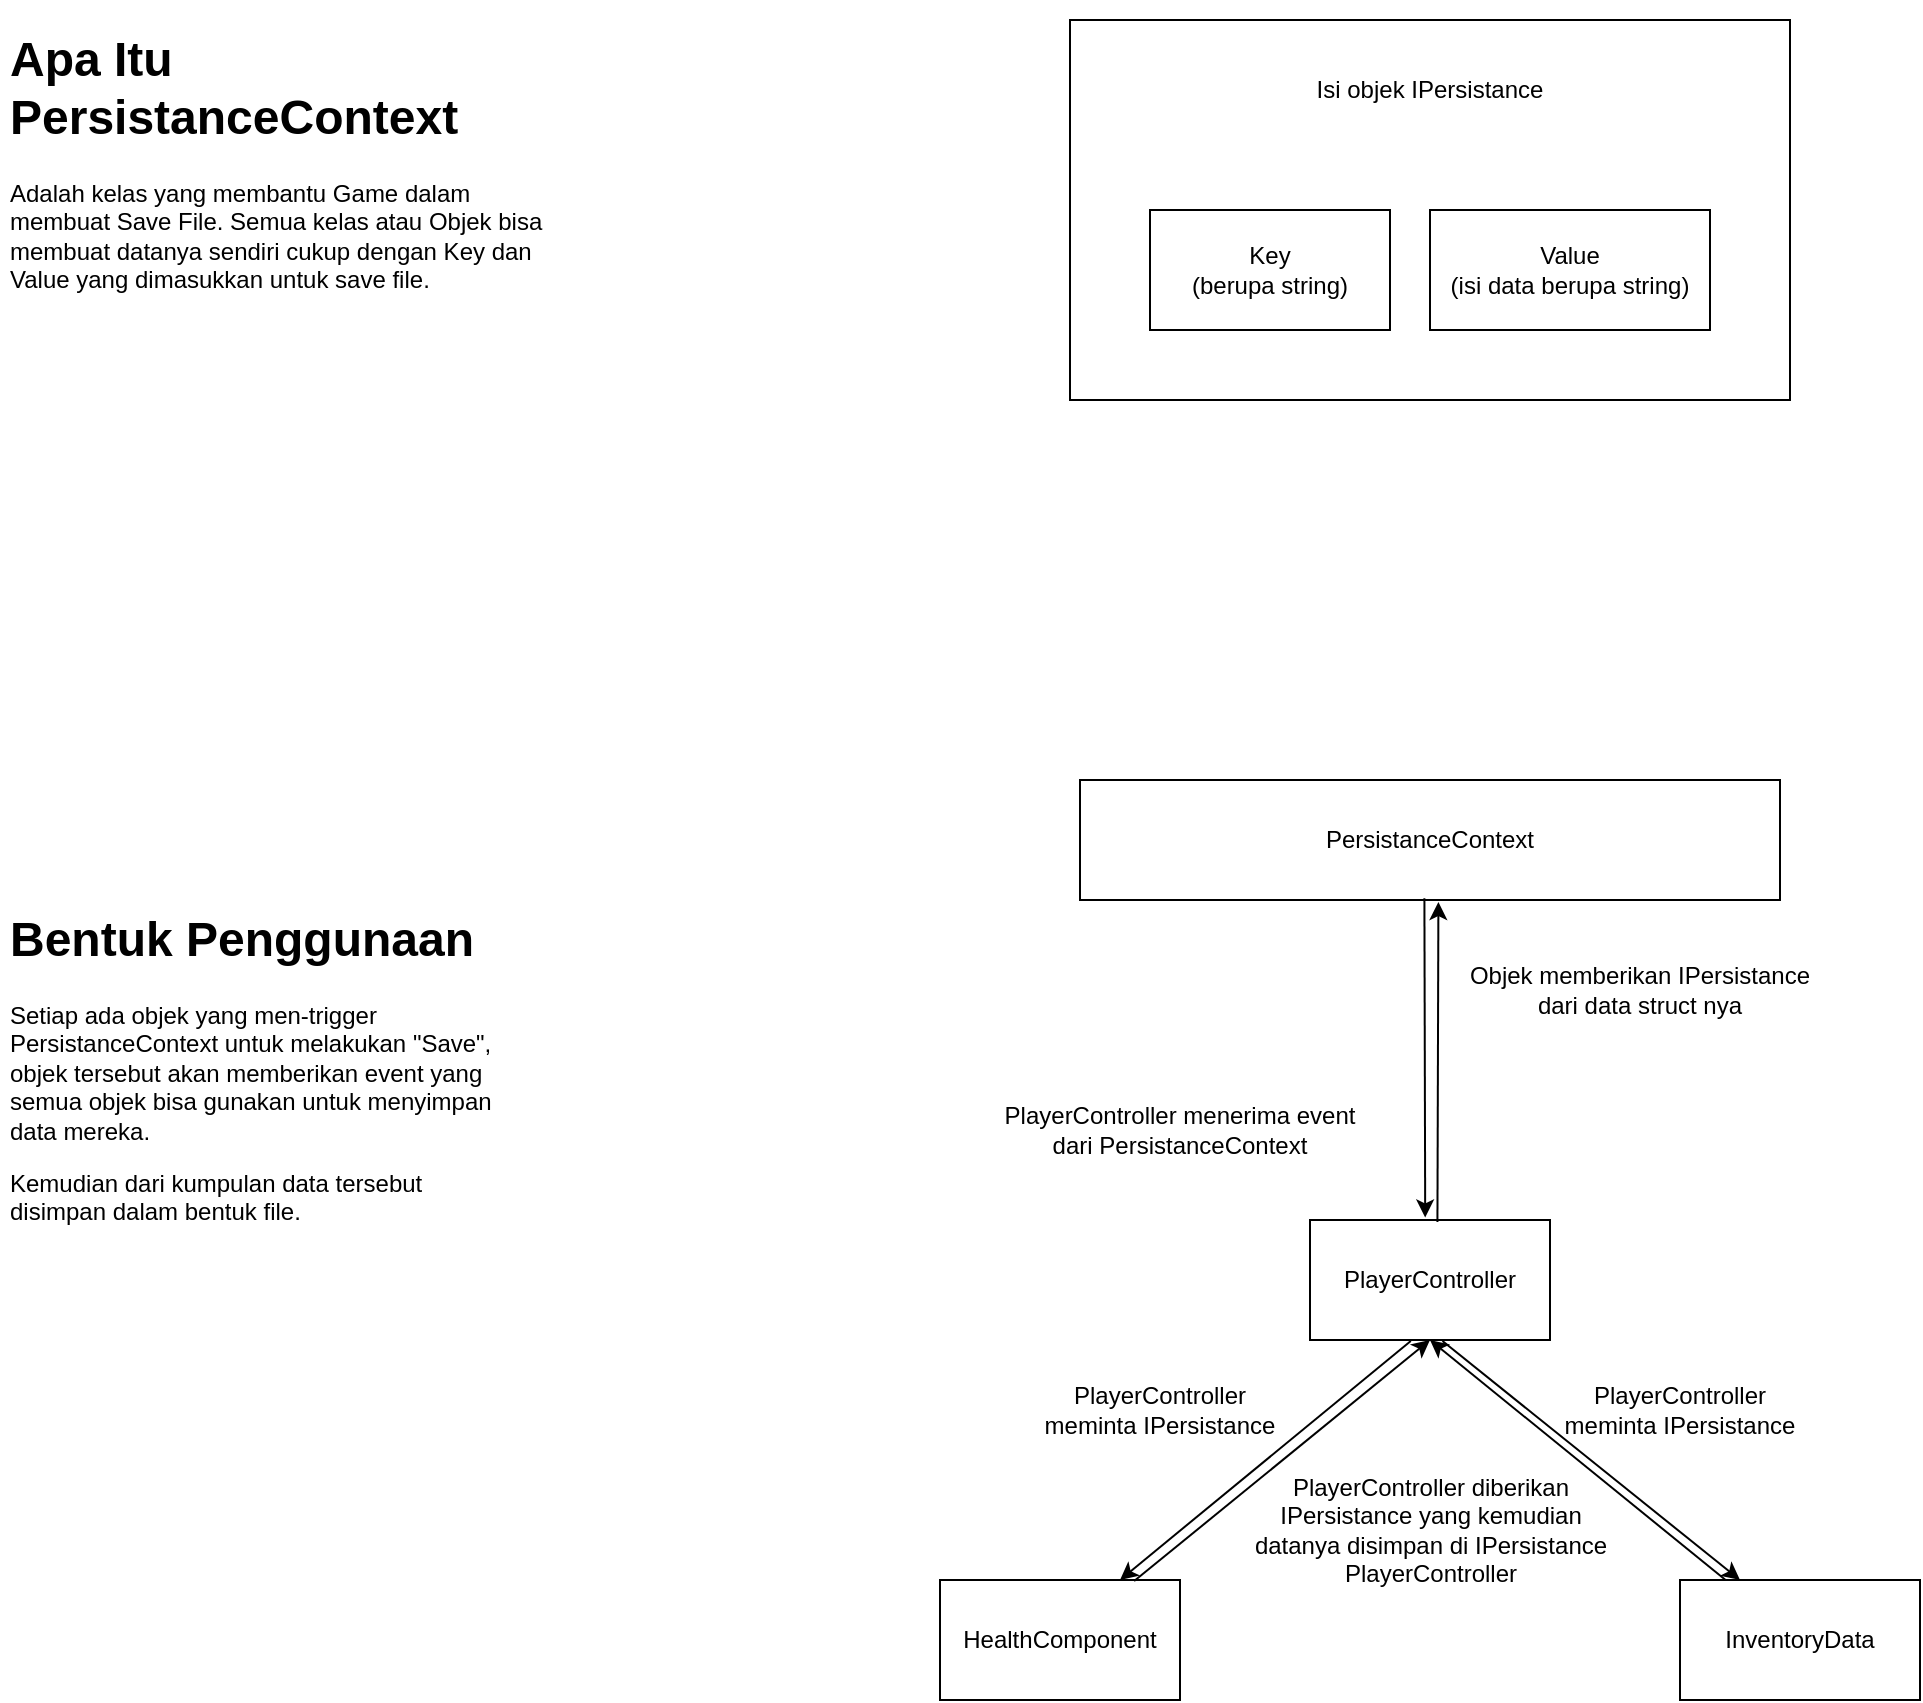 <mxfile>
    <diagram id="NL4XnY8xgStqVYodnRyv" name="Page-1">
        <mxGraphModel dx="651" dy="427" grid="1" gridSize="10" guides="1" tooltips="1" connect="1" arrows="1" fold="1" page="1" pageScale="1" pageWidth="850" pageHeight="1100" math="0" shadow="0">
            <root>
                <mxCell id="0"/>
                <mxCell id="1" parent="0"/>
                <mxCell id="2" value="&lt;h1&gt;Apa Itu PersistanceContext&lt;/h1&gt;&lt;p&gt;Adalah kelas yang membantu Game dalam membuat Save File. Semua kelas atau Objek bisa membuat datanya sendiri cukup dengan Key dan Value yang dimasukkan untuk save file.&lt;/p&gt;" style="text;html=1;strokeColor=none;fillColor=none;spacing=5;spacingTop=-20;whiteSpace=wrap;overflow=hidden;rounded=0;" parent="1" vertex="1">
                    <mxGeometry x="200" y="120" width="280" height="150" as="geometry"/>
                </mxCell>
                <mxCell id="3" value="" style="rounded=0;whiteSpace=wrap;html=1;" parent="1" vertex="1">
                    <mxGeometry x="735" y="120" width="360" height="190" as="geometry"/>
                </mxCell>
                <mxCell id="4" value="Isi objek IPersistance" style="text;html=1;strokeColor=none;fillColor=none;align=center;verticalAlign=middle;whiteSpace=wrap;rounded=0;" parent="1" vertex="1">
                    <mxGeometry x="805" y="140" width="220" height="30" as="geometry"/>
                </mxCell>
                <mxCell id="6" value="Key&lt;br&gt;(berupa string)" style="rounded=0;whiteSpace=wrap;html=1;" parent="1" vertex="1">
                    <mxGeometry x="775" y="215" width="120" height="60" as="geometry"/>
                </mxCell>
                <mxCell id="7" value="Value&lt;br&gt;(isi data berupa string)" style="rounded=0;whiteSpace=wrap;html=1;" parent="1" vertex="1">
                    <mxGeometry x="915" y="215" width="140" height="60" as="geometry"/>
                </mxCell>
                <mxCell id="9" value="&lt;h1&gt;Bentuk Penggunaan&lt;/h1&gt;&lt;p&gt;Setiap ada objek yang men-trigger PersistanceContext untuk melakukan &quot;Save&quot;, objek tersebut akan memberikan event yang semua objek bisa gunakan untuk menyimpan data mereka.&lt;/p&gt;&lt;p&gt;Kemudian dari kumpulan data tersebut disimpan dalam bentuk file.&lt;/p&gt;" style="text;html=1;strokeColor=none;fillColor=none;spacing=5;spacingTop=-20;whiteSpace=wrap;overflow=hidden;rounded=0;" parent="1" vertex="1">
                    <mxGeometry x="200" y="560" width="260" height="170" as="geometry"/>
                </mxCell>
                <mxCell id="10" value="PersistanceContext" style="rounded=0;whiteSpace=wrap;html=1;" parent="1" vertex="1">
                    <mxGeometry x="740" y="500" width="350" height="60" as="geometry"/>
                </mxCell>
                <mxCell id="11" value="PlayerController" style="rounded=0;whiteSpace=wrap;html=1;" parent="1" vertex="1">
                    <mxGeometry x="855" y="720" width="120" height="60" as="geometry"/>
                </mxCell>
                <mxCell id="12" value="" style="endArrow=classic;html=1;exitX=0.492;exitY=0.985;exitDx=0;exitDy=0;exitPerimeter=0;entryX=0.48;entryY=-0.021;entryDx=0;entryDy=0;entryPerimeter=0;" parent="1" source="10" target="11" edge="1">
                    <mxGeometry width="50" height="50" relative="1" as="geometry">
                        <mxPoint x="1050" y="700" as="sourcePoint"/>
                        <mxPoint x="1100" y="660" as="targetPoint"/>
                    </mxGeometry>
                </mxCell>
                <mxCell id="13" value="" style="endArrow=classic;html=1;entryX=0.512;entryY=1.017;entryDx=0;entryDy=0;entryPerimeter=0;exitX=0.531;exitY=0.017;exitDx=0;exitDy=0;exitPerimeter=0;" parent="1" source="11" target="10" edge="1">
                    <mxGeometry width="50" height="50" relative="1" as="geometry">
                        <mxPoint x="1050" y="710" as="sourcePoint"/>
                        <mxPoint x="1100" y="660" as="targetPoint"/>
                    </mxGeometry>
                </mxCell>
                <mxCell id="14" value="Objek memberikan IPersistance&lt;br&gt;dari data struct nya" style="text;html=1;strokeColor=none;fillColor=none;align=center;verticalAlign=middle;whiteSpace=wrap;rounded=0;" parent="1" vertex="1">
                    <mxGeometry x="930" y="590" width="180" height="30" as="geometry"/>
                </mxCell>
                <mxCell id="15" value="PlayerController menerima event dari PersistanceContext" style="text;html=1;strokeColor=none;fillColor=none;align=center;verticalAlign=middle;whiteSpace=wrap;rounded=0;" parent="1" vertex="1">
                    <mxGeometry x="700" y="660" width="180" height="30" as="geometry"/>
                </mxCell>
                <mxCell id="17" value="HealthComponent" style="rounded=0;whiteSpace=wrap;html=1;" parent="1" vertex="1">
                    <mxGeometry x="670" y="900" width="120" height="60" as="geometry"/>
                </mxCell>
                <mxCell id="18" value="InventoryData" style="rounded=0;whiteSpace=wrap;html=1;" parent="1" vertex="1">
                    <mxGeometry x="1040" y="900" width="120" height="60" as="geometry"/>
                </mxCell>
                <mxCell id="19" value="" style="endArrow=classic;html=1;entryX=0.5;entryY=1;entryDx=0;entryDy=0;exitX=0.19;exitY=0;exitDx=0;exitDy=0;exitPerimeter=0;" parent="1" source="18" target="11" edge="1">
                    <mxGeometry width="50" height="50" relative="1" as="geometry">
                        <mxPoint x="940" y="830" as="sourcePoint"/>
                        <mxPoint x="990" y="780" as="targetPoint"/>
                    </mxGeometry>
                </mxCell>
                <mxCell id="20" value="" style="endArrow=classic;html=1;entryX=0.5;entryY=1;entryDx=0;entryDy=0;exitX=0.809;exitY=0.009;exitDx=0;exitDy=0;exitPerimeter=0;" parent="1" source="17" target="11" edge="1">
                    <mxGeometry width="50" height="50" relative="1" as="geometry">
                        <mxPoint x="1079.167" y="910" as="sourcePoint"/>
                        <mxPoint x="955.833" y="790" as="targetPoint"/>
                    </mxGeometry>
                </mxCell>
                <mxCell id="21" value="PlayerController diberikan IPersistance yang kemudian datanya disimpan di IPersistance PlayerController" style="text;html=1;strokeColor=none;fillColor=none;align=center;verticalAlign=middle;whiteSpace=wrap;rounded=0;" parent="1" vertex="1">
                    <mxGeometry x="817.5" y="860" width="195" height="30" as="geometry"/>
                </mxCell>
                <mxCell id="22" value="" style="endArrow=classic;html=1;exitX=0.42;exitY=1.009;exitDx=0;exitDy=0;exitPerimeter=0;entryX=0.75;entryY=0;entryDx=0;entryDy=0;" parent="1" source="11" target="17" edge="1">
                    <mxGeometry width="50" height="50" relative="1" as="geometry">
                        <mxPoint x="940" y="790" as="sourcePoint"/>
                        <mxPoint x="990" y="740" as="targetPoint"/>
                    </mxGeometry>
                </mxCell>
                <mxCell id="23" value="PlayerController meminta IPersistance" style="text;html=1;strokeColor=none;fillColor=none;align=center;verticalAlign=middle;whiteSpace=wrap;rounded=0;" parent="1" vertex="1">
                    <mxGeometry x="720" y="800" width="120" height="30" as="geometry"/>
                </mxCell>
                <mxCell id="24" value="PlayerController meminta IPersistance" style="text;html=1;strokeColor=none;fillColor=none;align=center;verticalAlign=middle;whiteSpace=wrap;rounded=0;" parent="1" vertex="1">
                    <mxGeometry x="980" y="800" width="120" height="30" as="geometry"/>
                </mxCell>
                <mxCell id="25" value="" style="endArrow=classic;html=1;exitX=0.552;exitY=1.009;exitDx=0;exitDy=0;exitPerimeter=0;entryX=0.25;entryY=0;entryDx=0;entryDy=0;" edge="1" parent="1" source="11" target="18">
                    <mxGeometry width="50" height="50" relative="1" as="geometry">
                        <mxPoint x="915.4" y="790.54" as="sourcePoint"/>
                        <mxPoint x="770" y="910" as="targetPoint"/>
                    </mxGeometry>
                </mxCell>
            </root>
        </mxGraphModel>
    </diagram>
</mxfile>
